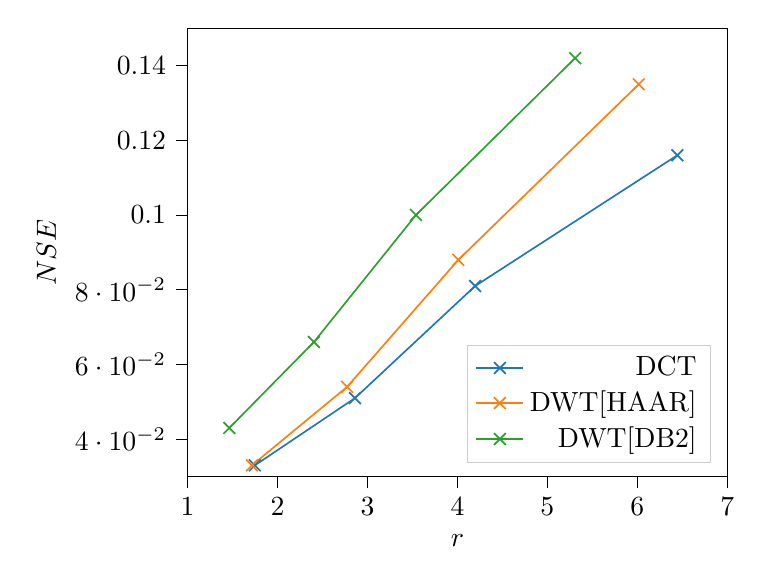 % This file was created with tikzplotlib v0.10.1.
\begin{tikzpicture}

\definecolor{darkgray176}{RGB}{176,176,176}
\definecolor{darkorange25512714}{RGB}{255,127,14}
\definecolor{forestgreen4416044}{RGB}{44,160,44}
\definecolor{lightgray204}{RGB}{204,204,204}
\definecolor{steelblue31119180}{RGB}{31,119,180}

\begin{axis}[
legend cell align={right},
legend style={
  fill opacity=0.8,
  draw opacity=1,
  text opacity=1,
  at={(0.97,0.03)},
  anchor=south east,
  draw=lightgray204
},
tick align=outside,
tick pos=left,
x grid style={darkgray176},
xlabel={\(\displaystyle r\)},
xmin=1.0, xmax=7.0,
xtick style={color=black},
y grid style={darkgray176},
ylabel={\(\displaystyle NSE\)},
ymin=0.03, ymax=0.15,
ytick style={color=black}
]
\addplot [semithick, steelblue31119180, mark=x, mark size=3.0, mark options={solid}]
table {%
6.445 0.116
4.197 0.081
2.861 0.051
1.748 0.033
};
\addlegendentry{DCT}
\addplot [semithick, darkorange25512714, mark=x, mark size=3.0, mark options={solid}]
table {%
6.016 0.135
4.01 0.088
2.773 0.054
1.715 0.033
};
\addlegendentry{DWT[HAAR]}
\addplot [semithick, forestgreen4416044, mark=x, mark size=3.0, mark options={solid}]
table {%
5.309 0.142
3.539 0.1
2.404 0.066
1.464 0.043
};
\addlegendentry{DWT[DB2]}
\end{axis}

\end{tikzpicture}
